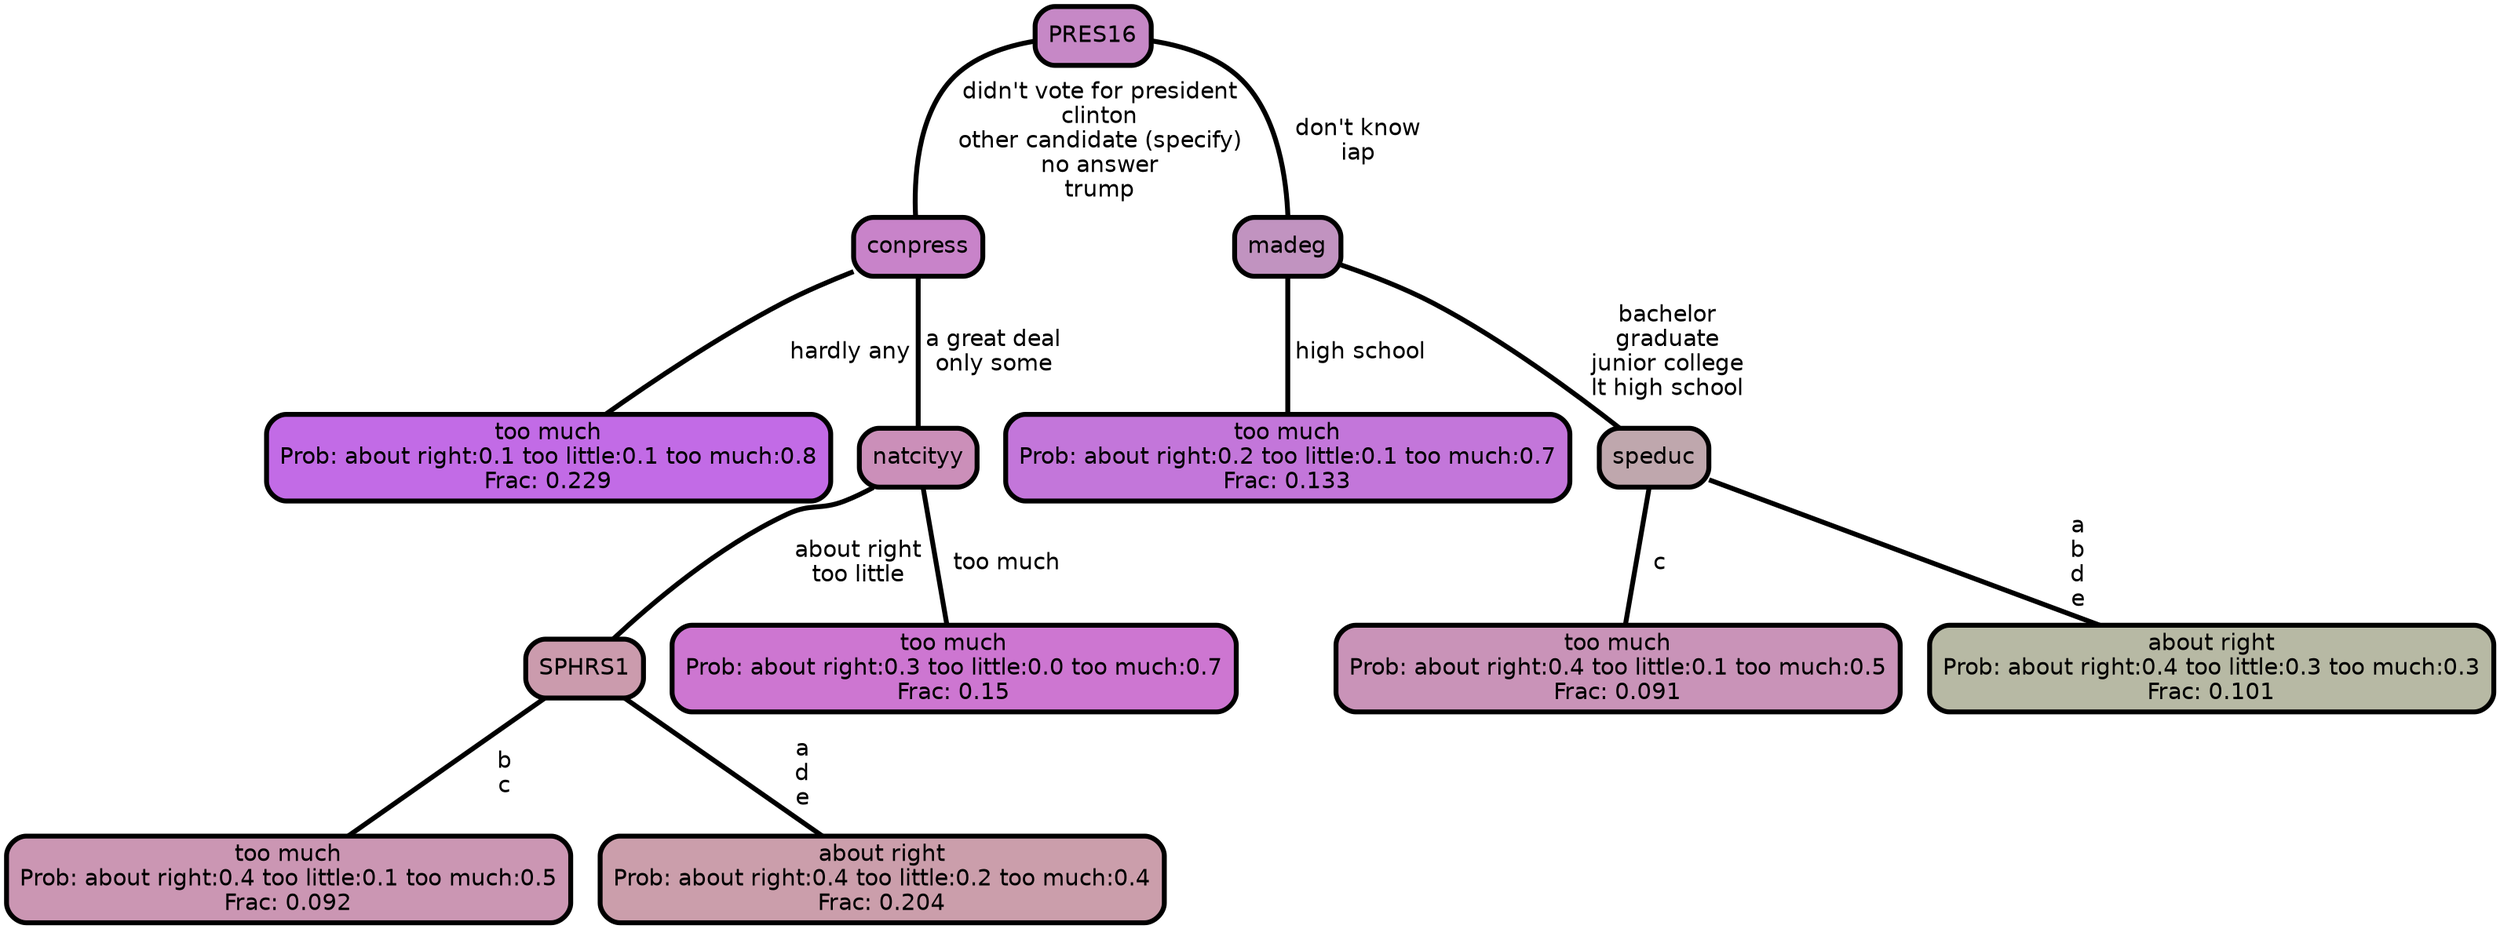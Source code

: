 graph Tree {
node [shape=box, style="filled, rounded",color="black",penwidth="3",fontcolor="black",                 fontname=helvetica] ;
graph [ranksep="0 equally", splines=straight,                 bgcolor=transparent, dpi=200] ;
edge [fontname=helvetica, color=black] ;
0 [label="too much
Prob: about right:0.1 too little:0.1 too much:0.8
Frac: 0.229", fillcolor="#c26be6"] ;
1 [label="conpress", fillcolor="#c883c9"] ;
2 [label="too much
Prob: about right:0.4 too little:0.1 too much:0.5
Frac: 0.092", fillcolor="#cb96b3"] ;
3 [label="SPHRS1", fillcolor="#cb9bad"] ;
4 [label="about right
Prob: about right:0.4 too little:0.2 too much:0.4
Frac: 0.204", fillcolor="#cb9eab"] ;
5 [label="natcityy", fillcolor="#cb8fb9"] ;
6 [label="too much
Prob: about right:0.3 too little:0.0 too much:0.7
Frac: 0.15", fillcolor="#cd76d1"] ;
7 [label="PRES16", fillcolor="#c688c6"] ;
8 [label="too much
Prob: about right:0.2 too little:0.1 too much:0.7
Frac: 0.133", fillcolor="#c376da"] ;
9 [label="madeg", fillcolor="#c193c0"] ;
10 [label="too much
Prob: about right:0.4 too little:0.1 too much:0.5
Frac: 0.091", fillcolor="#c993b8"] ;
11 [label="speduc", fillcolor="#bfa7ad"] ;
12 [label="about right
Prob: about right:0.4 too little:0.3 too much:0.3
Frac: 0.101", fillcolor="#b7b9a4"] ;
1 -- 0 [label=" hardly any",penwidth=3] ;
1 -- 5 [label=" a great deal\n only some",penwidth=3] ;
3 -- 2 [label=" b\n c",penwidth=3] ;
3 -- 4 [label=" a\n d\n e",penwidth=3] ;
5 -- 3 [label=" about right\n too little",penwidth=3] ;
5 -- 6 [label=" too much",penwidth=3] ;
7 -- 1 [label=" didn't vote for president\n clinton\n other candidate (specify)\n no answer\n trump",penwidth=3] ;
7 -- 9 [label=" don't know\n iap",penwidth=3] ;
9 -- 8 [label=" high school",penwidth=3] ;
9 -- 11 [label=" bachelor\n graduate\n junior college\n lt high school",penwidth=3] ;
11 -- 10 [label=" c",penwidth=3] ;
11 -- 12 [label=" a\n b\n d\n e",penwidth=3] ;
{rank = same;}}